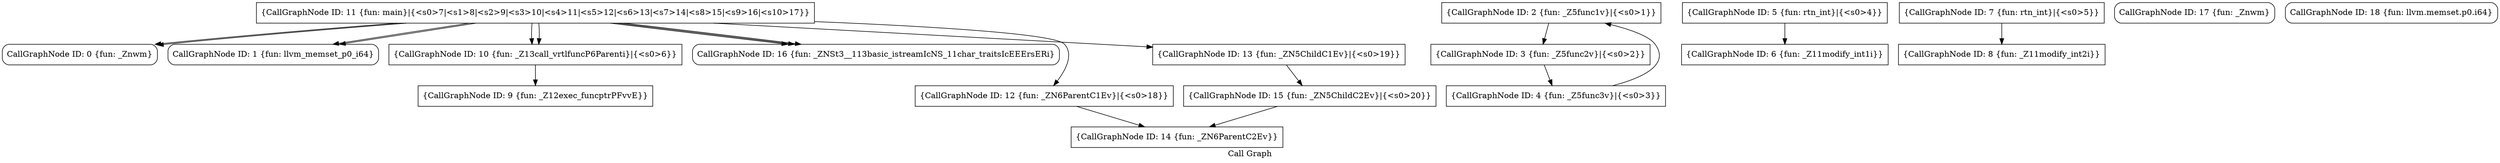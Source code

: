 digraph "Call Graph" {
	label="Call Graph";

	Node0x600002dd1180 [shape=record,shape=Mrecord,label="{CallGraphNode ID: 0 \{fun: _Znwm\}}"];
	Node0x600002dd12c0 [shape=record,shape=Mrecord,label="{CallGraphNode ID: 1 \{fun: llvm_memset_p0_i64\}}"];
	Node0x600002dd1310 [shape=record,shape=box,label="{CallGraphNode ID: 2 \{fun: _Z5func1v\}|{<s0>1}}"];
	Node0x600002dd1310:s0 -> Node0x600002dd1130[color=black];
	Node0x600002dd1130 [shape=record,shape=box,label="{CallGraphNode ID: 3 \{fun: _Z5func2v\}|{<s0>2}}"];
	Node0x600002dd1130:s0 -> Node0x600002dd1270[color=black];
	Node0x600002dd1270 [shape=record,shape=box,label="{CallGraphNode ID: 4 \{fun: _Z5func3v\}|{<s0>3}}"];
	Node0x600002dd1270:s0 -> Node0x600002dd1310[color=black];
	Node0x600002dd1220 [shape=record,shape=box,label="{CallGraphNode ID: 5 \{fun: rtn_int\}|{<s0>4}}"];
	Node0x600002dd1220:s0 -> Node0x600002dd1360[color=black];
	Node0x600002dd1360 [shape=record,shape=box,label="{CallGraphNode ID: 6 \{fun: _Z11modify_int1i\}}"];
	Node0x600002dd13b0 [shape=record,shape=box,label="{CallGraphNode ID: 7 \{fun: rtn_int\}|{<s0>5}}"];
	Node0x600002dd13b0:s0 -> Node0x600002dd1400[color=black];
	Node0x600002dd1400 [shape=record,shape=box,label="{CallGraphNode ID: 8 \{fun: _Z11modify_int2i\}}"];
	Node0x600002dd1450 [shape=record,shape=box,label="{CallGraphNode ID: 9 \{fun: _Z12exec_funcptrPFvvE\}}"];
	Node0x600002dd14a0 [shape=record,shape=box,label="{CallGraphNode ID: 10 \{fun: _Z13call_vrtlfuncP6Parenti\}|{<s0>6}}"];
	Node0x600002dd14a0:s0 -> Node0x600002dd1450[color=black];
	Node0x600002dd14f0 [shape=record,shape=box,label="{CallGraphNode ID: 11 \{fun: main\}|{<s0>7|<s1>8|<s2>9|<s3>10|<s4>11|<s5>12|<s6>13|<s7>14|<s8>15|<s9>16|<s10>17}}"];
	Node0x600002dd14f0:s0 -> Node0x600002dd1680[color=black];
	Node0x600002dd14f0:s1 -> Node0x600002dd1680[color=black];
	Node0x600002dd14f0:s2 -> Node0x600002dd1680[color=black];
	Node0x600002dd14f0:s3 -> Node0x600002dd1180[color=black];
	Node0x600002dd14f0:s4 -> Node0x600002dd12c0[color=black];
	Node0x600002dd14f0:s5 -> Node0x600002dd1540[color=black];
	Node0x600002dd14f0:s6 -> Node0x600002dd1180[color=black];
	Node0x600002dd14f0:s7 -> Node0x600002dd12c0[color=black];
	Node0x600002dd14f0:s8 -> Node0x600002dd1590[color=black];
	Node0x600002dd14f0:s9 -> Node0x600002dd14a0[color=black];
	Node0x600002dd14f0:s10 -> Node0x600002dd14a0[color=black];
	Node0x600002dd1540 [shape=record,shape=box,label="{CallGraphNode ID: 12 \{fun: _ZN6ParentC1Ev\}|{<s0>18}}"];
	Node0x600002dd1540:s0 -> Node0x600002dd15e0[color=black];
	Node0x600002dd1590 [shape=record,shape=box,label="{CallGraphNode ID: 13 \{fun: _ZN5ChildC1Ev\}|{<s0>19}}"];
	Node0x600002dd1590:s0 -> Node0x600002dd1630[color=black];
	Node0x600002dd15e0 [shape=record,shape=box,label="{CallGraphNode ID: 14 \{fun: _ZN6ParentC2Ev\}}"];
	Node0x600002dd1630 [shape=record,shape=box,label="{CallGraphNode ID: 15 \{fun: _ZN5ChildC2Ev\}|{<s0>20}}"];
	Node0x600002dd1630:s0 -> Node0x600002dd15e0[color=black];
	Node0x600002dd1680 [shape=record,shape=Mrecord,label="{CallGraphNode ID: 16 \{fun: _ZNSt3__113basic_istreamIcNS_11char_traitsIcEEErsERi\}}"];
	Node0x600002dd16d0 [shape=record,shape=Mrecord,label="{CallGraphNode ID: 17 \{fun: _Znwm\}}"];
	Node0x600002dd1720 [shape=record,shape=Mrecord,label="{CallGraphNode ID: 18 \{fun: llvm.memset.p0.i64\}}"];
}
